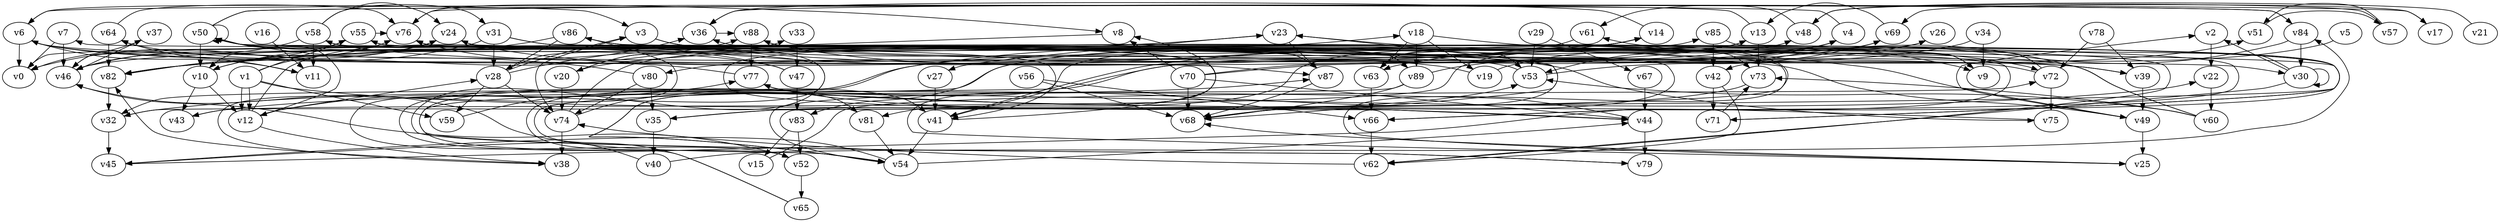 // Benchmark game 130 - 90 vertices
digraph G {
    v0 [name="v0", player=1];
    v1 [name="v1", player=1];
    v2 [name="v2", player=1];
    v3 [name="v3", player=1];
    v4 [name="v4", player=0];
    v5 [name="v5", player=1];
    v6 [name="v6", player=0];
    v7 [name="v7", player=0];
    v8 [name="v8", player=1];
    v9 [name="v9", player=0];
    v10 [name="v10", player=0];
    v11 [name="v11", player=1];
    v12 [name="v12", player=1];
    v13 [name="v13", player=0];
    v14 [name="v14", player=0];
    v15 [name="v15", player=0];
    v16 [name="v16", player=0];
    v17 [name="v17", player=0];
    v18 [name="v18", player=1];
    v19 [name="v19", player=0];
    v20 [name="v20", player=1, target=1];
    v21 [name="v21", player=0];
    v22 [name="v22", player=0];
    v23 [name="v23", player=0];
    v24 [name="v24", player=1];
    v25 [name="v25", player=0];
    v26 [name="v26", player=1];
    v27 [name="v27", player=0, target=1];
    v28 [name="v28", player=0];
    v29 [name="v29", player=1];
    v30 [name="v30", player=1];
    v31 [name="v31", player=0];
    v32 [name="v32", player=0];
    v33 [name="v33", player=1];
    v34 [name="v34", player=0];
    v35 [name="v35", player=0];
    v36 [name="v36", player=0];
    v37 [name="v37", player=0];
    v38 [name="v38", player=1];
    v39 [name="v39", player=0];
    v40 [name="v40", player=1, target=1];
    v41 [name="v41", player=0];
    v42 [name="v42", player=1];
    v43 [name="v43", player=1];
    v44 [name="v44", player=0];
    v45 [name="v45", player=1];
    v46 [name="v46", player=1];
    v47 [name="v47", player=0];
    v48 [name="v48", player=0];
    v49 [name="v49", player=1];
    v50 [name="v50", player=1];
    v51 [name="v51", player=1];
    v52 [name="v52", player=0];
    v53 [name="v53", player=0];
    v54 [name="v54", player=0, target=1];
    v55 [name="v55", player=0, target=1];
    v56 [name="v56", player=0, target=1];
    v57 [name="v57", player=1];
    v58 [name="v58", player=0];
    v59 [name="v59", player=1];
    v60 [name="v60", player=1];
    v61 [name="v61", player=0];
    v62 [name="v62", player=0];
    v63 [name="v63", player=1];
    v64 [name="v64", player=0, target=1];
    v65 [name="v65", player=1];
    v66 [name="v66", player=1];
    v67 [name="v67", player=0];
    v68 [name="v68", player=1, target=1];
    v69 [name="v69", player=1];
    v70 [name="v70", player=0];
    v71 [name="v71", player=0];
    v72 [name="v72", player=0];
    v73 [name="v73", player=0];
    v74 [name="v74", player=1];
    v75 [name="v75", player=0];
    v76 [name="v76", player=1];
    v77 [name="v77", player=1];
    v78 [name="v78", player=0];
    v79 [name="v79", player=1];
    v80 [name="v80", player=1];
    v81 [name="v81", player=0];
    v82 [name="v82", player=1];
    v83 [name="v83", player=1];
    v84 [name="v84", player=0];
    v85 [name="v85", player=1];
    v86 [name="v86", player=0];
    v87 [name="v87", player=1];
    v88 [name="v88", player=1, target=1];
    v89 [name="v89", player=1];

    v0 -> v89 [constraint="time >= 8"];
    v1 -> v12 [constraint="time % 5 == 0"];
    v2 -> v22;
    v3 -> v75 [constraint="time % 3 == 2"];
    v4 -> v83 [constraint="time <= 7"];
    v5 -> v63 [constraint="time == 15"];
    v6 -> v0 [constraint="time % 5 == 0"];
    v7 -> v0;
    v8 -> v82 [constraint="time == 13"];
    v9 -> v20 [constraint="time >= 5"];
    v10 -> v43;
    v11 -> v64 [constraint="(time % 2 == 0) || (time % 5 == 0)"];
    v12 -> v28 [constraint="time % 5 == 4"];
    v13 -> v81 [constraint="time >= 7"];
    v14 -> v36 [constraint="time == 10"];
    v15 -> v72 [constraint="time == 19"];
    v16 -> v11 [constraint="time % 6 == 3"];
    v17 -> v69 [constraint="time % 4 == 3"];
    v18 -> v89;
    v19 -> v24 [constraint="time % 2 == 0"];
    v20 -> v74;
    v21 -> v48 [constraint="time % 5 == 4"];
    v22 -> v60;
    v23 -> v87;
    v24 -> v46 [constraint="time == 15"];
    v25 -> v68 [constraint="time == 9"];
    v26 -> v41 [constraint="time == 12"];
    v27 -> v41;
    v28 -> v74;
    v29 -> v53;
    v30 -> v2 [constraint="time <= 8"];
    v31 -> v28;
    v32 -> v22 [constraint="time == 14"];
    v33 -> v47;
    v34 -> v9;
    v35 -> v53 [constraint="time == 7"];
    v36 -> v88 [constraint="time >= 12"];
    v37 -> v0 [constraint="time % 4 == 2"];
    v38 -> v82 [constraint="time % 3 == 0"];
    v39 -> v36 [constraint="time >= 3"];
    v40 -> v84 [constraint="(time % 2 == 1) || (time % 4 == 1)"];
    v41 -> v54;
    v42 -> v71;
    v43 -> v87 [constraint="(time % 2 == 0) || (time % 3 == 0)"];
    v44 -> v32 [constraint="time == 16"];
    v45 -> v86 [constraint="time >= 5"];
    v46 -> v14 [constraint="time % 6 == 1"];
    v47 -> v76 [constraint="time % 5 == 4"];
    v48 -> v61 [constraint="time % 3 == 2"];
    v49 -> v25;
    v50 -> v25 [constraint="time >= 9"];
    v51 -> v57 [constraint="time >= 9"];
    v52 -> v65;
    v53 -> v51 [constraint="time % 6 == 1"];
    v54 -> v44 [constraint="time % 5 == 1"];
    v55 -> v71 [constraint="time <= 18"];
    v56 -> v68;
    v57 -> v48 [constraint="time == 4"];
    v58 -> v31 [constraint="time == 15"];
    v59 -> v81 [constraint="time % 6 == 1"];
    v60 -> v61 [constraint="time % 5 == 1"];
    v61 -> v80 [constraint="time == 3"];
    v62 -> v74 [constraint="time % 2 == 1"];
    v63 -> v66;
    v64 -> v76 [constraint="time == 6"];
    v65 -> v26 [constraint="time <= 10"];
    v66 -> v76 [constraint="time <= 24"];
    v67 -> v44;
    v68 -> v50 [constraint="time == 4"];
    v69 -> v52 [constraint="time % 5 == 1"];
    v70 -> v68;
    v71 -> v7 [constraint="time == 14"];
    v72 -> v58 [constraint="time >= 8"];
    v73 -> v68 [constraint="time <= 19"];
    v74 -> v85 [constraint="time >= 12"];
    v75 -> v77 [constraint="time == 17"];
    v76 -> v8 [constraint="(time % 4 == 1) || (time % 4 == 1)"];
    v77 -> v64 [constraint="time <= 23"];
    v78 -> v72;
    v79 -> v4 [constraint="time == 15"];
    v80 -> v35;
    v81 -> v54;
    v82 -> v32;
    v83 -> v15;
    v84 -> v30;
    v85 -> v35 [constraint="(time >= 8) && (time <= 18)"];
    v86 -> v49 [constraint="time == 16"];
    v87 -> v68;
    v88 -> v77;
    v89 -> v68 [constraint="time >= 13"];
    v50 -> v10;
    v74 -> v38;
    v30 -> v46 [constraint="(time % 3 == 1) || (time % 3 == 2)"];
    v70 -> v44 [constraint="time == 4"];
    v50 -> v84 [constraint="time % 4 == 0"];
    v1 -> v59;
    v86 -> v38 [constraint="time >= 9"];
    v82 -> v88 [constraint="time == 0"];
    v3 -> v74 [constraint="time % 6 == 4"];
    v54 -> v55 [constraint="time <= 23"];
    v20 -> v89 [constraint="(time >= 6) && (time <= 15)"];
    v41 -> v8 [constraint="time <= 24"];
    v3 -> v39 [constraint="time % 5 == 1"];
    v44 -> v77 [constraint="time == 8"];
    v28 -> v36 [constraint="(time % 3 == 1) || (time % 5 == 2)"];
    v50 -> v12 [constraint="time >= 8"];
    v63 -> v73 [constraint="time % 5 == 3"];
    v18 -> v19;
    v89 -> v54 [constraint="time == 12"];
    v86 -> v10 [constraint="time >= 6"];
    v30 -> v30 [constraint="time <= 5"];
    v18 -> v63;
    v58 -> v46 [constraint="time >= 14"];
    v60 -> v53 [constraint="time >= 10"];
    v60 -> v88 [constraint="time == 18"];
    v31 -> v68 [constraint="time % 4 == 0"];
    v32 -> v45;
    v70 -> v48 [constraint="time % 2 == 0"];
    v55 -> v66 [constraint="time <= 7"];
    v19 -> v4 [constraint="time == 0"];
    v6 -> v3 [constraint="time == 19"];
    v87 -> v10 [constraint="(time % 3 == 0) || (time % 5 == 2)"];
    v20 -> v18 [constraint="time <= 13"];
    v40 -> v45 [constraint="time <= 15"];
    v23 -> v27;
    v12 -> v38 [constraint="time >= 9"];
    v78 -> v39;
    v10 -> v24 [constraint="time % 6 == 4"];
    v47 -> v83;
    v57 -> v51 [constraint="time % 3 == 0"];
    v6 -> v30 [constraint="time % 4 == 3"];
    v74 -> v41 [constraint="time % 2 == 1"];
    v1 -> v44 [constraint="time >= 11"];
    v55 -> v76 [constraint="time == 2"];
    v1 -> v55 [constraint="time >= 4"];
    v52 -> v14 [constraint="time % 2 == 0"];
    v66 -> v62;
    v64 -> v82;
    v58 -> v24 [constraint="(time >= 10) && (time <= 24)"];
    v29 -> v67;
    v35 -> v40;
    v56 -> v66 [constraint="time % 6 == 4"];
    v50 -> v17 [constraint="time % 3 == 0"];
    v82 -> v23 [constraint="time % 2 == 1"];
    v18 -> v9 [constraint="time % 2 == 1"];
    v49 -> v6 [constraint="time % 3 == 2"];
    v13 -> v73;
    v83 -> v52;
    v89 -> v69 [constraint="time == 16"];
    v72 -> v53 [constraint="time == 19"];
    v70 -> v8 [constraint="time % 4 == 2"];
    v1 -> v76 [constraint="time <= 22"];
    v54 -> v45 [constraint="(time % 4 == 0) || (time % 4 == 2)"];
    v6 -> v87 [constraint="(time % 3 == 1) || (time % 5 == 1)"];
    v4 -> v43 [constraint="time == 4"];
    v28 -> v3 [constraint="time <= 6"];
    v47 -> v50 [constraint="(time >= 5) && (time <= 19)"];
    v80 -> v50 [constraint="time <= 16"];
    v1 -> v12;
    v86 -> v28 [constraint="time <= 6"];
    v53 -> v50 [constraint="time % 5 == 3"];
    v7 -> v46;
    v44 -> v79;
    v65 -> v46 [constraint="time % 5 == 3"];
    v42 -> v62 [constraint="time % 6 == 1"];
    v60 -> v73 [constraint="time % 3 == 2"];
    v12 -> v77 [constraint="time == 8"];
    v28 -> v59;
    v72 -> v75;
    v24 -> v41 [constraint="time <= 7"];
    v88 -> v72 [constraint="time >= 15"];
    v49 -> v2 [constraint="time % 2 == 0"];
    v58 -> v54 [constraint="time <= 13"];
    v63 -> v9 [constraint="time <= 14"];
    v23 -> v32 [constraint="time % 3 == 0"];
    v10 -> v12;
    v80 -> v74;
    v55 -> v82 [constraint="time == 4"];
    v30 -> v62 [constraint="time == 20"];
    v70 -> v13 [constraint="time >= 14"];
    v31 -> v0 [constraint="time % 6 == 1"];
    v12 -> v33 [constraint="time == 5"];
    v31 -> v62 [constraint="time % 2 == 0"];
    v39 -> v49;
    v25 -> v23 [constraint="time % 4 == 1"];
    v46 -> v53 [constraint="time == 17"];
    v50 -> v52 [constraint="time >= 1"];
    v84 -> v42 [constraint="time <= 6"];
    v4 -> v6 [constraint="time >= 15"];
    v71 -> v73 [constraint="time % 3 == 2"];
    v14 -> v41 [constraint="time == 11"];
    v6 -> v11 [constraint="time <= 13"];
    v28 -> v87 [constraint="time % 4 == 3"];
    v69 -> v13 [constraint="time % 2 == 1"];
    v58 -> v79 [constraint="(time >= 5) && (time <= 24)"];
    v13 -> v36 [constraint="time <= 21"];
    v14 -> v44 [constraint="time % 2 == 1"];
    v34 -> v54 [constraint="time == 19"];
    v84 -> v76 [constraint="time == 3"];
    v58 -> v11;
    v52 -> v46 [constraint="time == 4"];
    v50 -> v50 [constraint="time == 17"];
    v46 -> v37 [constraint="time <= 15"];
    v85 -> v42;
}
